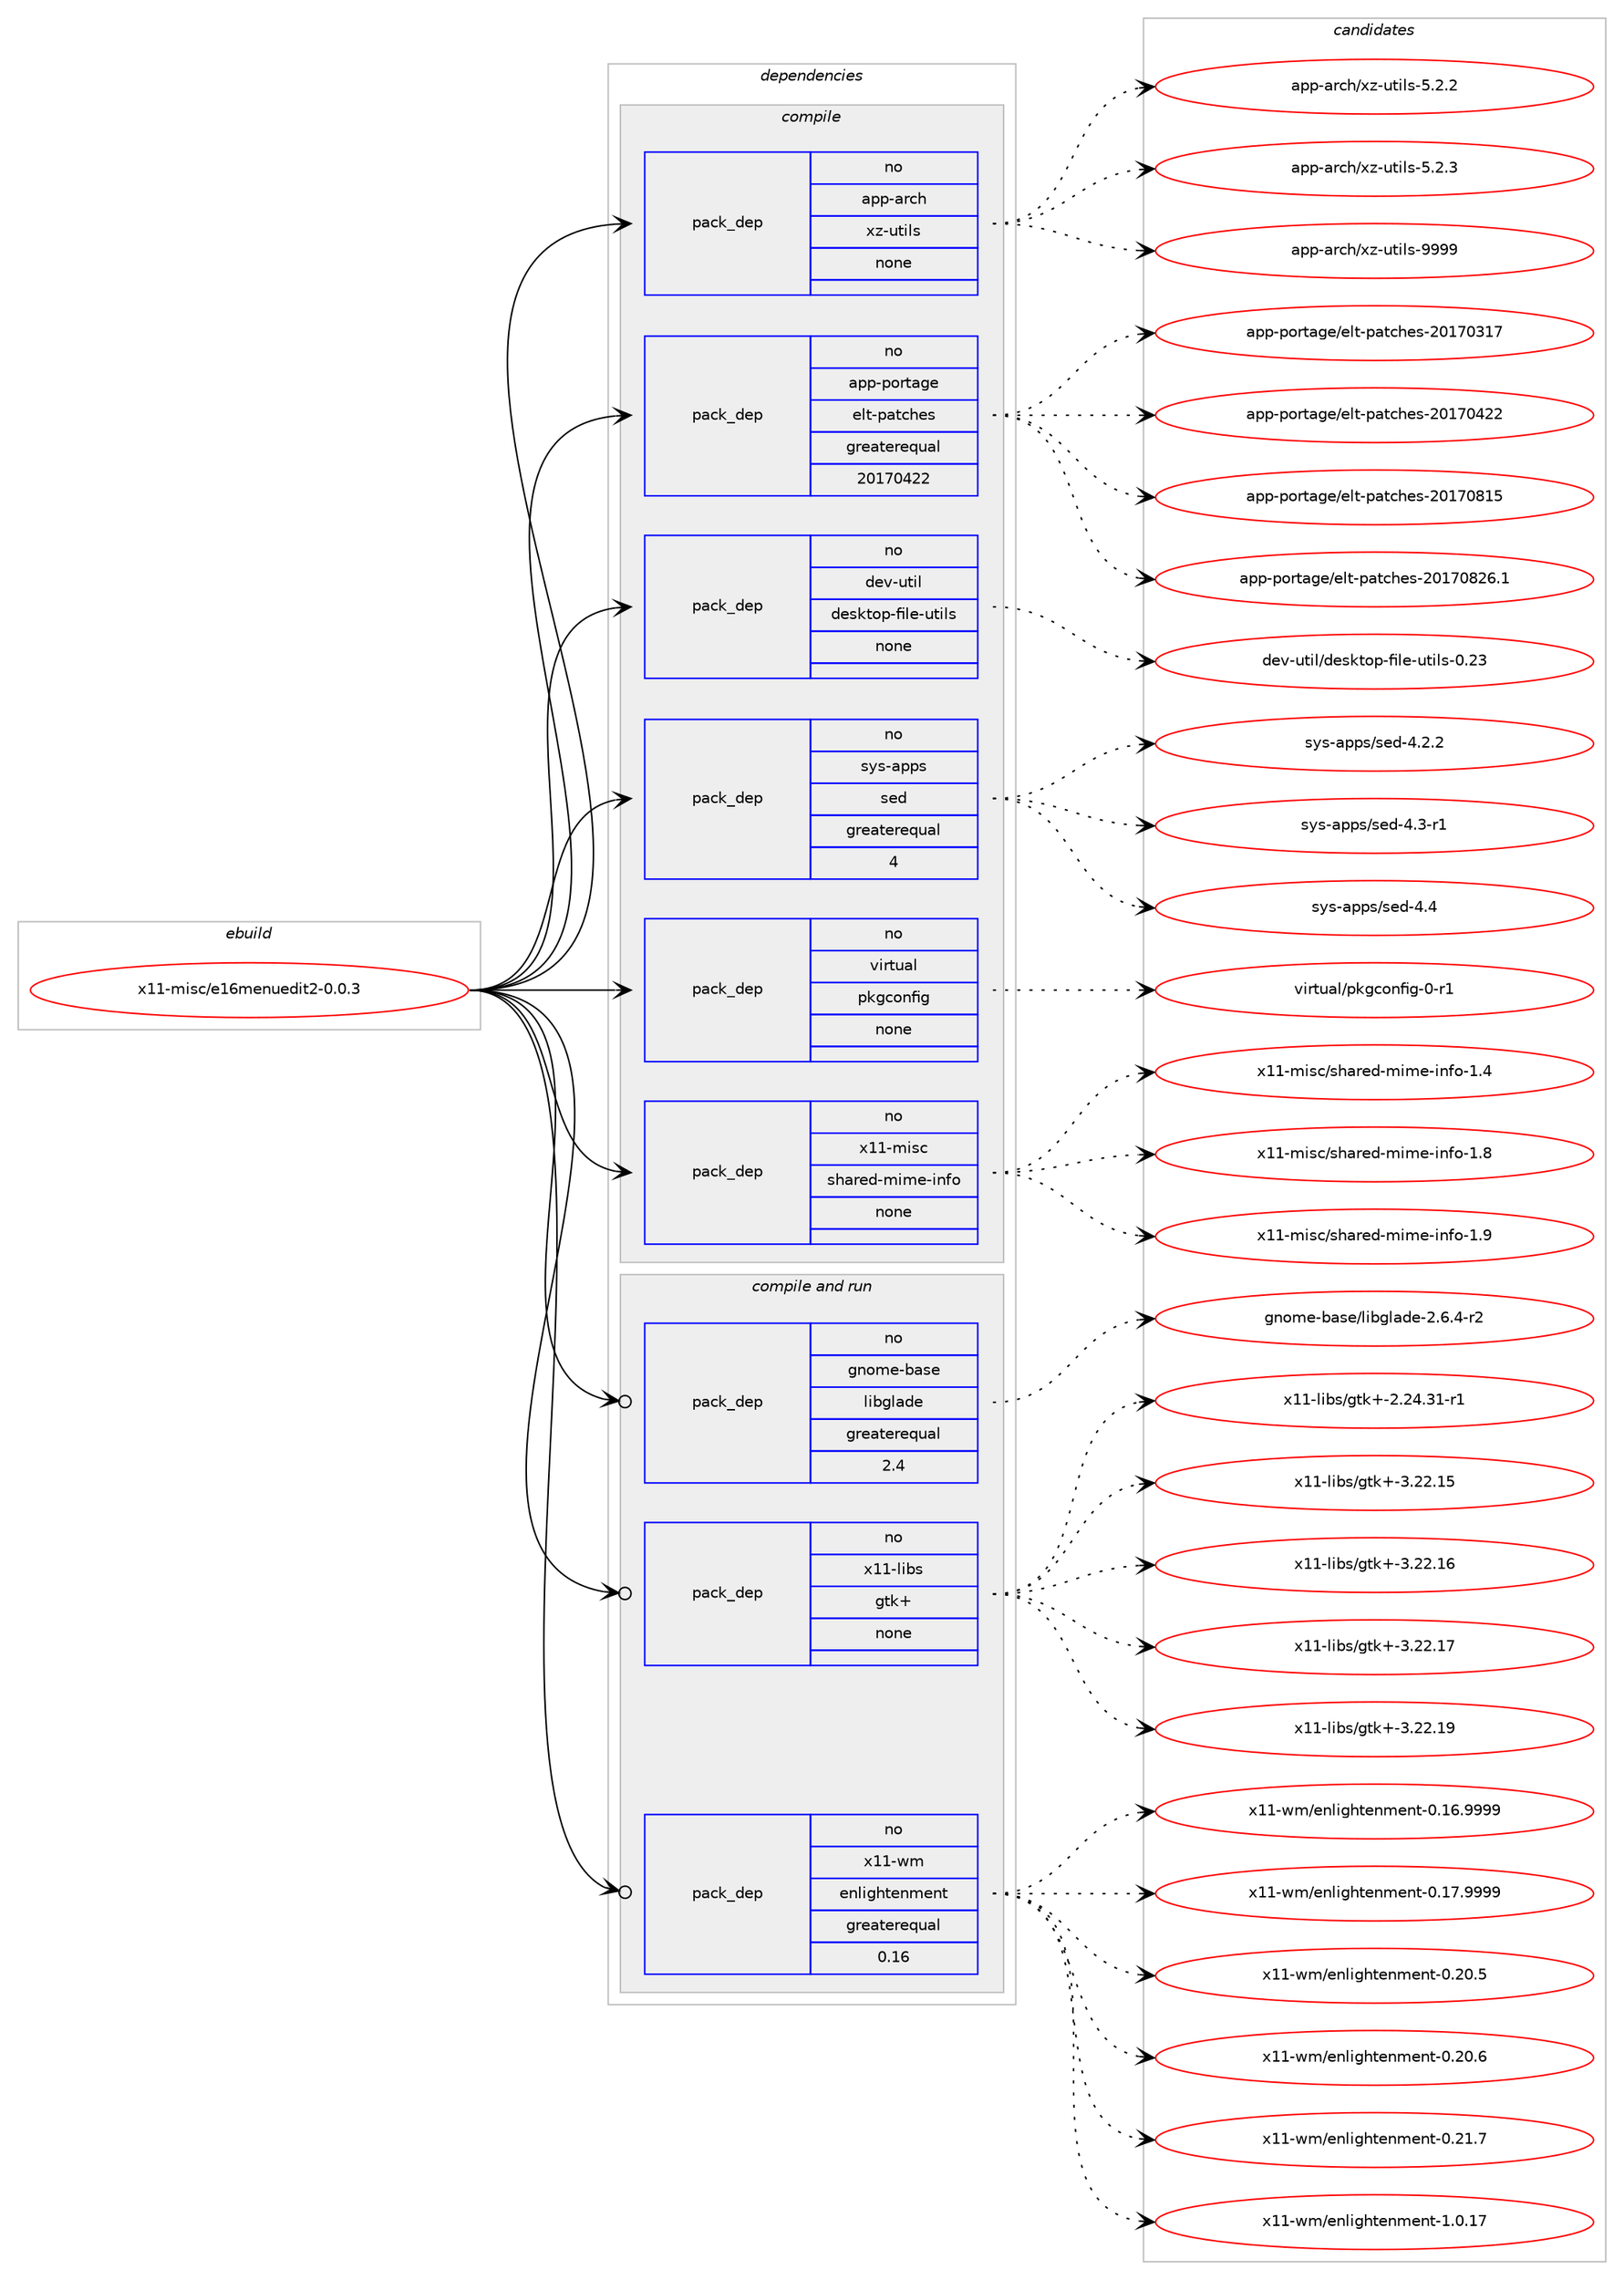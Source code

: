 digraph prolog {

# *************
# Graph options
# *************

newrank=true;
concentrate=true;
compound=true;
graph [rankdir=LR,fontname=Helvetica,fontsize=10,ranksep=1.5];#, ranksep=2.5, nodesep=0.2];
edge  [arrowhead=vee];
node  [fontname=Helvetica,fontsize=10];

# **********
# The ebuild
# **********

subgraph cluster_leftcol {
color=gray;
rank=same;
label=<<i>ebuild</i>>;
id [label="x11-misc/e16menuedit2-0.0.3", color=red, width=4, href="../x11-misc/e16menuedit2-0.0.3.svg"];
}

# ****************
# The dependencies
# ****************

subgraph cluster_midcol {
color=gray;
label=<<i>dependencies</i>>;
subgraph cluster_compile {
fillcolor="#eeeeee";
style=filled;
label=<<i>compile</i>>;
subgraph pack389230 {
dependency522095 [label=<<TABLE BORDER="0" CELLBORDER="1" CELLSPACING="0" CELLPADDING="4" WIDTH="220"><TR><TD ROWSPAN="6" CELLPADDING="30">pack_dep</TD></TR><TR><TD WIDTH="110">no</TD></TR><TR><TD>app-arch</TD></TR><TR><TD>xz-utils</TD></TR><TR><TD>none</TD></TR><TR><TD></TD></TR></TABLE>>, shape=none, color=blue];
}
id:e -> dependency522095:w [weight=20,style="solid",arrowhead="vee"];
subgraph pack389231 {
dependency522096 [label=<<TABLE BORDER="0" CELLBORDER="1" CELLSPACING="0" CELLPADDING="4" WIDTH="220"><TR><TD ROWSPAN="6" CELLPADDING="30">pack_dep</TD></TR><TR><TD WIDTH="110">no</TD></TR><TR><TD>app-portage</TD></TR><TR><TD>elt-patches</TD></TR><TR><TD>greaterequal</TD></TR><TR><TD>20170422</TD></TR></TABLE>>, shape=none, color=blue];
}
id:e -> dependency522096:w [weight=20,style="solid",arrowhead="vee"];
subgraph pack389232 {
dependency522097 [label=<<TABLE BORDER="0" CELLBORDER="1" CELLSPACING="0" CELLPADDING="4" WIDTH="220"><TR><TD ROWSPAN="6" CELLPADDING="30">pack_dep</TD></TR><TR><TD WIDTH="110">no</TD></TR><TR><TD>dev-util</TD></TR><TR><TD>desktop-file-utils</TD></TR><TR><TD>none</TD></TR><TR><TD></TD></TR></TABLE>>, shape=none, color=blue];
}
id:e -> dependency522097:w [weight=20,style="solid",arrowhead="vee"];
subgraph pack389233 {
dependency522098 [label=<<TABLE BORDER="0" CELLBORDER="1" CELLSPACING="0" CELLPADDING="4" WIDTH="220"><TR><TD ROWSPAN="6" CELLPADDING="30">pack_dep</TD></TR><TR><TD WIDTH="110">no</TD></TR><TR><TD>sys-apps</TD></TR><TR><TD>sed</TD></TR><TR><TD>greaterequal</TD></TR><TR><TD>4</TD></TR></TABLE>>, shape=none, color=blue];
}
id:e -> dependency522098:w [weight=20,style="solid",arrowhead="vee"];
subgraph pack389234 {
dependency522099 [label=<<TABLE BORDER="0" CELLBORDER="1" CELLSPACING="0" CELLPADDING="4" WIDTH="220"><TR><TD ROWSPAN="6" CELLPADDING="30">pack_dep</TD></TR><TR><TD WIDTH="110">no</TD></TR><TR><TD>virtual</TD></TR><TR><TD>pkgconfig</TD></TR><TR><TD>none</TD></TR><TR><TD></TD></TR></TABLE>>, shape=none, color=blue];
}
id:e -> dependency522099:w [weight=20,style="solid",arrowhead="vee"];
subgraph pack389235 {
dependency522100 [label=<<TABLE BORDER="0" CELLBORDER="1" CELLSPACING="0" CELLPADDING="4" WIDTH="220"><TR><TD ROWSPAN="6" CELLPADDING="30">pack_dep</TD></TR><TR><TD WIDTH="110">no</TD></TR><TR><TD>x11-misc</TD></TR><TR><TD>shared-mime-info</TD></TR><TR><TD>none</TD></TR><TR><TD></TD></TR></TABLE>>, shape=none, color=blue];
}
id:e -> dependency522100:w [weight=20,style="solid",arrowhead="vee"];
}
subgraph cluster_compileandrun {
fillcolor="#eeeeee";
style=filled;
label=<<i>compile and run</i>>;
subgraph pack389236 {
dependency522101 [label=<<TABLE BORDER="0" CELLBORDER="1" CELLSPACING="0" CELLPADDING="4" WIDTH="220"><TR><TD ROWSPAN="6" CELLPADDING="30">pack_dep</TD></TR><TR><TD WIDTH="110">no</TD></TR><TR><TD>gnome-base</TD></TR><TR><TD>libglade</TD></TR><TR><TD>greaterequal</TD></TR><TR><TD>2.4</TD></TR></TABLE>>, shape=none, color=blue];
}
id:e -> dependency522101:w [weight=20,style="solid",arrowhead="odotvee"];
subgraph pack389237 {
dependency522102 [label=<<TABLE BORDER="0" CELLBORDER="1" CELLSPACING="0" CELLPADDING="4" WIDTH="220"><TR><TD ROWSPAN="6" CELLPADDING="30">pack_dep</TD></TR><TR><TD WIDTH="110">no</TD></TR><TR><TD>x11-libs</TD></TR><TR><TD>gtk+</TD></TR><TR><TD>none</TD></TR><TR><TD></TD></TR></TABLE>>, shape=none, color=blue];
}
id:e -> dependency522102:w [weight=20,style="solid",arrowhead="odotvee"];
subgraph pack389238 {
dependency522103 [label=<<TABLE BORDER="0" CELLBORDER="1" CELLSPACING="0" CELLPADDING="4" WIDTH="220"><TR><TD ROWSPAN="6" CELLPADDING="30">pack_dep</TD></TR><TR><TD WIDTH="110">no</TD></TR><TR><TD>x11-wm</TD></TR><TR><TD>enlightenment</TD></TR><TR><TD>greaterequal</TD></TR><TR><TD>0.16</TD></TR></TABLE>>, shape=none, color=blue];
}
id:e -> dependency522103:w [weight=20,style="solid",arrowhead="odotvee"];
}
subgraph cluster_run {
fillcolor="#eeeeee";
style=filled;
label=<<i>run</i>>;
}
}

# **************
# The candidates
# **************

subgraph cluster_choices {
rank=same;
color=gray;
label=<<i>candidates</i>>;

subgraph choice389230 {
color=black;
nodesep=1;
choice971121124597114991044712012245117116105108115455346504650 [label="app-arch/xz-utils-5.2.2", color=red, width=4,href="../app-arch/xz-utils-5.2.2.svg"];
choice971121124597114991044712012245117116105108115455346504651 [label="app-arch/xz-utils-5.2.3", color=red, width=4,href="../app-arch/xz-utils-5.2.3.svg"];
choice9711211245971149910447120122451171161051081154557575757 [label="app-arch/xz-utils-9999", color=red, width=4,href="../app-arch/xz-utils-9999.svg"];
dependency522095:e -> choice971121124597114991044712012245117116105108115455346504650:w [style=dotted,weight="100"];
dependency522095:e -> choice971121124597114991044712012245117116105108115455346504651:w [style=dotted,weight="100"];
dependency522095:e -> choice9711211245971149910447120122451171161051081154557575757:w [style=dotted,weight="100"];
}
subgraph choice389231 {
color=black;
nodesep=1;
choice97112112451121111141169710310147101108116451129711699104101115455048495548514955 [label="app-portage/elt-patches-20170317", color=red, width=4,href="../app-portage/elt-patches-20170317.svg"];
choice97112112451121111141169710310147101108116451129711699104101115455048495548525050 [label="app-portage/elt-patches-20170422", color=red, width=4,href="../app-portage/elt-patches-20170422.svg"];
choice97112112451121111141169710310147101108116451129711699104101115455048495548564953 [label="app-portage/elt-patches-20170815", color=red, width=4,href="../app-portage/elt-patches-20170815.svg"];
choice971121124511211111411697103101471011081164511297116991041011154550484955485650544649 [label="app-portage/elt-patches-20170826.1", color=red, width=4,href="../app-portage/elt-patches-20170826.1.svg"];
dependency522096:e -> choice97112112451121111141169710310147101108116451129711699104101115455048495548514955:w [style=dotted,weight="100"];
dependency522096:e -> choice97112112451121111141169710310147101108116451129711699104101115455048495548525050:w [style=dotted,weight="100"];
dependency522096:e -> choice97112112451121111141169710310147101108116451129711699104101115455048495548564953:w [style=dotted,weight="100"];
dependency522096:e -> choice971121124511211111411697103101471011081164511297116991041011154550484955485650544649:w [style=dotted,weight="100"];
}
subgraph choice389232 {
color=black;
nodesep=1;
choice100101118451171161051084710010111510711611111245102105108101451171161051081154548465051 [label="dev-util/desktop-file-utils-0.23", color=red, width=4,href="../dev-util/desktop-file-utils-0.23.svg"];
dependency522097:e -> choice100101118451171161051084710010111510711611111245102105108101451171161051081154548465051:w [style=dotted,weight="100"];
}
subgraph choice389233 {
color=black;
nodesep=1;
choice115121115459711211211547115101100455246504650 [label="sys-apps/sed-4.2.2", color=red, width=4,href="../sys-apps/sed-4.2.2.svg"];
choice115121115459711211211547115101100455246514511449 [label="sys-apps/sed-4.3-r1", color=red, width=4,href="../sys-apps/sed-4.3-r1.svg"];
choice11512111545971121121154711510110045524652 [label="sys-apps/sed-4.4", color=red, width=4,href="../sys-apps/sed-4.4.svg"];
dependency522098:e -> choice115121115459711211211547115101100455246504650:w [style=dotted,weight="100"];
dependency522098:e -> choice115121115459711211211547115101100455246514511449:w [style=dotted,weight="100"];
dependency522098:e -> choice11512111545971121121154711510110045524652:w [style=dotted,weight="100"];
}
subgraph choice389234 {
color=black;
nodesep=1;
choice11810511411611797108471121071039911111010210510345484511449 [label="virtual/pkgconfig-0-r1", color=red, width=4,href="../virtual/pkgconfig-0-r1.svg"];
dependency522099:e -> choice11810511411611797108471121071039911111010210510345484511449:w [style=dotted,weight="100"];
}
subgraph choice389235 {
color=black;
nodesep=1;
choice120494945109105115994711510497114101100451091051091014510511010211145494652 [label="x11-misc/shared-mime-info-1.4", color=red, width=4,href="../x11-misc/shared-mime-info-1.4.svg"];
choice120494945109105115994711510497114101100451091051091014510511010211145494656 [label="x11-misc/shared-mime-info-1.8", color=red, width=4,href="../x11-misc/shared-mime-info-1.8.svg"];
choice120494945109105115994711510497114101100451091051091014510511010211145494657 [label="x11-misc/shared-mime-info-1.9", color=red, width=4,href="../x11-misc/shared-mime-info-1.9.svg"];
dependency522100:e -> choice120494945109105115994711510497114101100451091051091014510511010211145494652:w [style=dotted,weight="100"];
dependency522100:e -> choice120494945109105115994711510497114101100451091051091014510511010211145494656:w [style=dotted,weight="100"];
dependency522100:e -> choice120494945109105115994711510497114101100451091051091014510511010211145494657:w [style=dotted,weight="100"];
}
subgraph choice389236 {
color=black;
nodesep=1;
choice1031101111091014598971151014710810598103108971001014550465446524511450 [label="gnome-base/libglade-2.6.4-r2", color=red, width=4,href="../gnome-base/libglade-2.6.4-r2.svg"];
dependency522101:e -> choice1031101111091014598971151014710810598103108971001014550465446524511450:w [style=dotted,weight="100"];
}
subgraph choice389237 {
color=black;
nodesep=1;
choice12049494510810598115471031161074345504650524651494511449 [label="x11-libs/gtk+-2.24.31-r1", color=red, width=4,href="../x11-libs/gtk+-2.24.31-r1.svg"];
choice1204949451081059811547103116107434551465050464953 [label="x11-libs/gtk+-3.22.15", color=red, width=4,href="../x11-libs/gtk+-3.22.15.svg"];
choice1204949451081059811547103116107434551465050464954 [label="x11-libs/gtk+-3.22.16", color=red, width=4,href="../x11-libs/gtk+-3.22.16.svg"];
choice1204949451081059811547103116107434551465050464955 [label="x11-libs/gtk+-3.22.17", color=red, width=4,href="../x11-libs/gtk+-3.22.17.svg"];
choice1204949451081059811547103116107434551465050464957 [label="x11-libs/gtk+-3.22.19", color=red, width=4,href="../x11-libs/gtk+-3.22.19.svg"];
dependency522102:e -> choice12049494510810598115471031161074345504650524651494511449:w [style=dotted,weight="100"];
dependency522102:e -> choice1204949451081059811547103116107434551465050464953:w [style=dotted,weight="100"];
dependency522102:e -> choice1204949451081059811547103116107434551465050464954:w [style=dotted,weight="100"];
dependency522102:e -> choice1204949451081059811547103116107434551465050464955:w [style=dotted,weight="100"];
dependency522102:e -> choice1204949451081059811547103116107434551465050464957:w [style=dotted,weight="100"];
}
subgraph choice389238 {
color=black;
nodesep=1;
choice1204949451191094710111010810510310411610111010910111011645484649544657575757 [label="x11-wm/enlightenment-0.16.9999", color=red, width=4,href="../x11-wm/enlightenment-0.16.9999.svg"];
choice1204949451191094710111010810510310411610111010910111011645484649554657575757 [label="x11-wm/enlightenment-0.17.9999", color=red, width=4,href="../x11-wm/enlightenment-0.17.9999.svg"];
choice1204949451191094710111010810510310411610111010910111011645484650484653 [label="x11-wm/enlightenment-0.20.5", color=red, width=4,href="../x11-wm/enlightenment-0.20.5.svg"];
choice1204949451191094710111010810510310411610111010910111011645484650484654 [label="x11-wm/enlightenment-0.20.6", color=red, width=4,href="../x11-wm/enlightenment-0.20.6.svg"];
choice1204949451191094710111010810510310411610111010910111011645484650494655 [label="x11-wm/enlightenment-0.21.7", color=red, width=4,href="../x11-wm/enlightenment-0.21.7.svg"];
choice1204949451191094710111010810510310411610111010910111011645494648464955 [label="x11-wm/enlightenment-1.0.17", color=red, width=4,href="../x11-wm/enlightenment-1.0.17.svg"];
dependency522103:e -> choice1204949451191094710111010810510310411610111010910111011645484649544657575757:w [style=dotted,weight="100"];
dependency522103:e -> choice1204949451191094710111010810510310411610111010910111011645484649554657575757:w [style=dotted,weight="100"];
dependency522103:e -> choice1204949451191094710111010810510310411610111010910111011645484650484653:w [style=dotted,weight="100"];
dependency522103:e -> choice1204949451191094710111010810510310411610111010910111011645484650484654:w [style=dotted,weight="100"];
dependency522103:e -> choice1204949451191094710111010810510310411610111010910111011645484650494655:w [style=dotted,weight="100"];
dependency522103:e -> choice1204949451191094710111010810510310411610111010910111011645494648464955:w [style=dotted,weight="100"];
}
}

}
